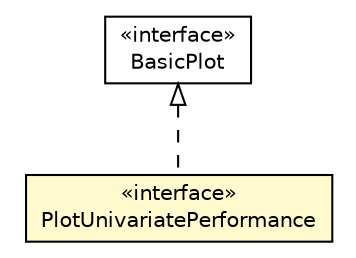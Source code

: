 #!/usr/local/bin/dot
#
# Class diagram 
# Generated by UMLGraph version 5.2 (http://www.umlgraph.org/)
#

digraph G {
	edge [fontname="Helvetica",fontsize=10,labelfontname="Helvetica",labelfontsize=10];
	node [fontname="Helvetica",fontsize=10,shape=plaintext];
	nodesep=0.25;
	ranksep=0.5;
	// com.isnotworking.recfwk.vis.PlotUnivariatePerformance
	c568 [label=<<table title="com.isnotworking.recfwk.vis.PlotUnivariatePerformance" border="0" cellborder="1" cellspacing="0" cellpadding="2" port="p" bgcolor="lemonChiffon" href="./PlotUnivariatePerformance.html">
		<tr><td><table border="0" cellspacing="0" cellpadding="1">
<tr><td align="center" balign="center"> &#171;interface&#187; </td></tr>
<tr><td align="center" balign="center"> PlotUnivariatePerformance </td></tr>
		</table></td></tr>
		</table>>, fontname="Helvetica", fontcolor="black", fontsize=10.0];
	// com.isnotworking.recfwk.vis.BasicPlot
	c571 [label=<<table title="com.isnotworking.recfwk.vis.BasicPlot" border="0" cellborder="1" cellspacing="0" cellpadding="2" port="p" href="./BasicPlot.html">
		<tr><td><table border="0" cellspacing="0" cellpadding="1">
<tr><td align="center" balign="center"> &#171;interface&#187; </td></tr>
<tr><td align="center" balign="center"> BasicPlot </td></tr>
		</table></td></tr>
		</table>>, fontname="Helvetica", fontcolor="black", fontsize=10.0];
	//com.isnotworking.recfwk.vis.PlotUnivariatePerformance implements com.isnotworking.recfwk.vis.BasicPlot
	c571:p -> c568:p [dir=back,arrowtail=empty,style=dashed];
}

